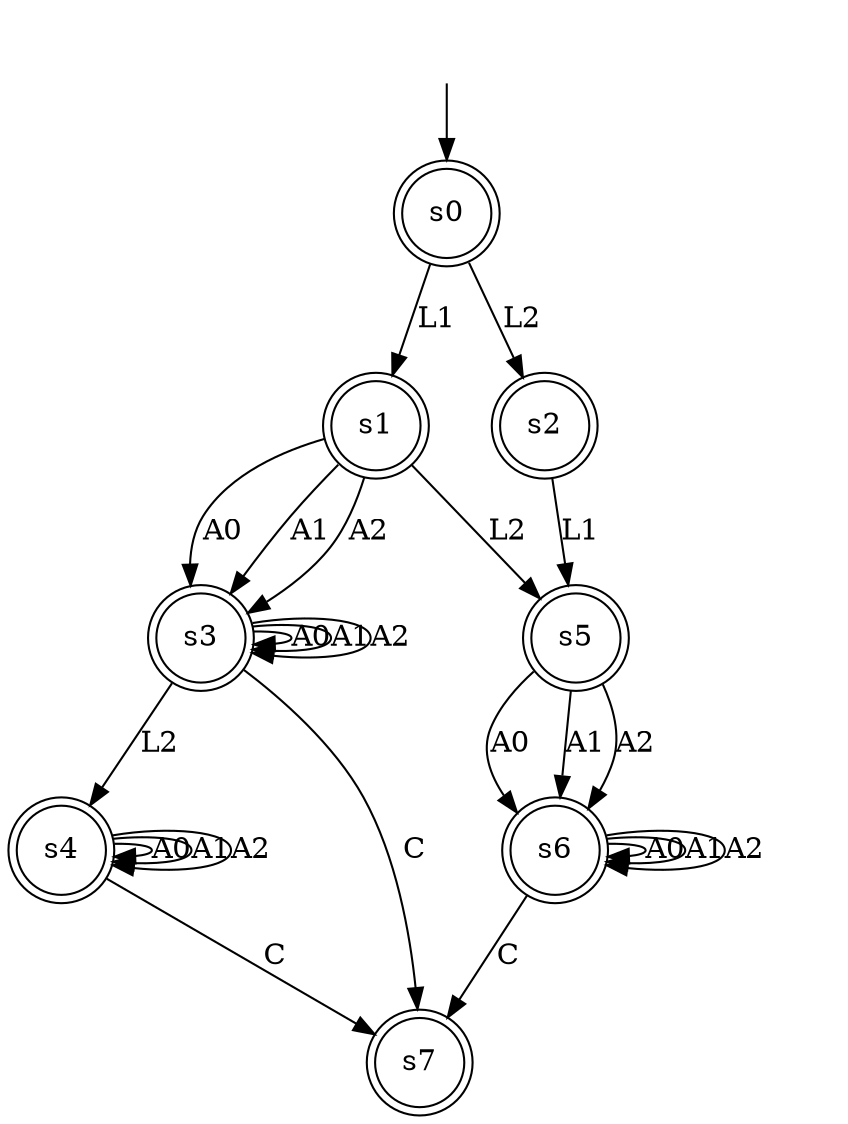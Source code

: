 digraph "data/our_models/magento_3_m" {
s0 [label=s0, shape=doublecircle];
s1 [label=s1, shape=doublecircle];
s2 [label=s2, shape=doublecircle];
s3 [label=s3, shape=doublecircle];
s4 [label=s4, shape=doublecircle];
s5 [label=s5, shape=doublecircle];
s6 [label=s6, shape=doublecircle];
s7 [label=s7, shape=doublecircle];
s0 -> s1  [label=L1];
s0 -> s2  [label=L2];
s1 -> s5  [label=L2];
s1 -> s3  [label=A0];
s1 -> s3  [label=A1];
s1 -> s3  [label=A2];
s2 -> s5  [label=L1];
s3 -> s4  [label=L2];
s3 -> s7  [label=C];
s3 -> s3  [label=A0];
s3 -> s3  [label=A1];
s3 -> s3  [label=A2];
s4 -> s7  [label=C];
s4 -> s4  [label=A0];
s4 -> s4  [label=A1];
s4 -> s4  [label=A2];
s5 -> s6  [label=A0];
s5 -> s6  [label=A1];
s5 -> s6  [label=A2];
s6 -> s7  [label=C];
s6 -> s6  [label=A0];
s6 -> s6  [label=A1];
s6 -> s6  [label=A2];
__start0 [label="", shape=none];
__start0 -> s0  [label=""];
}
